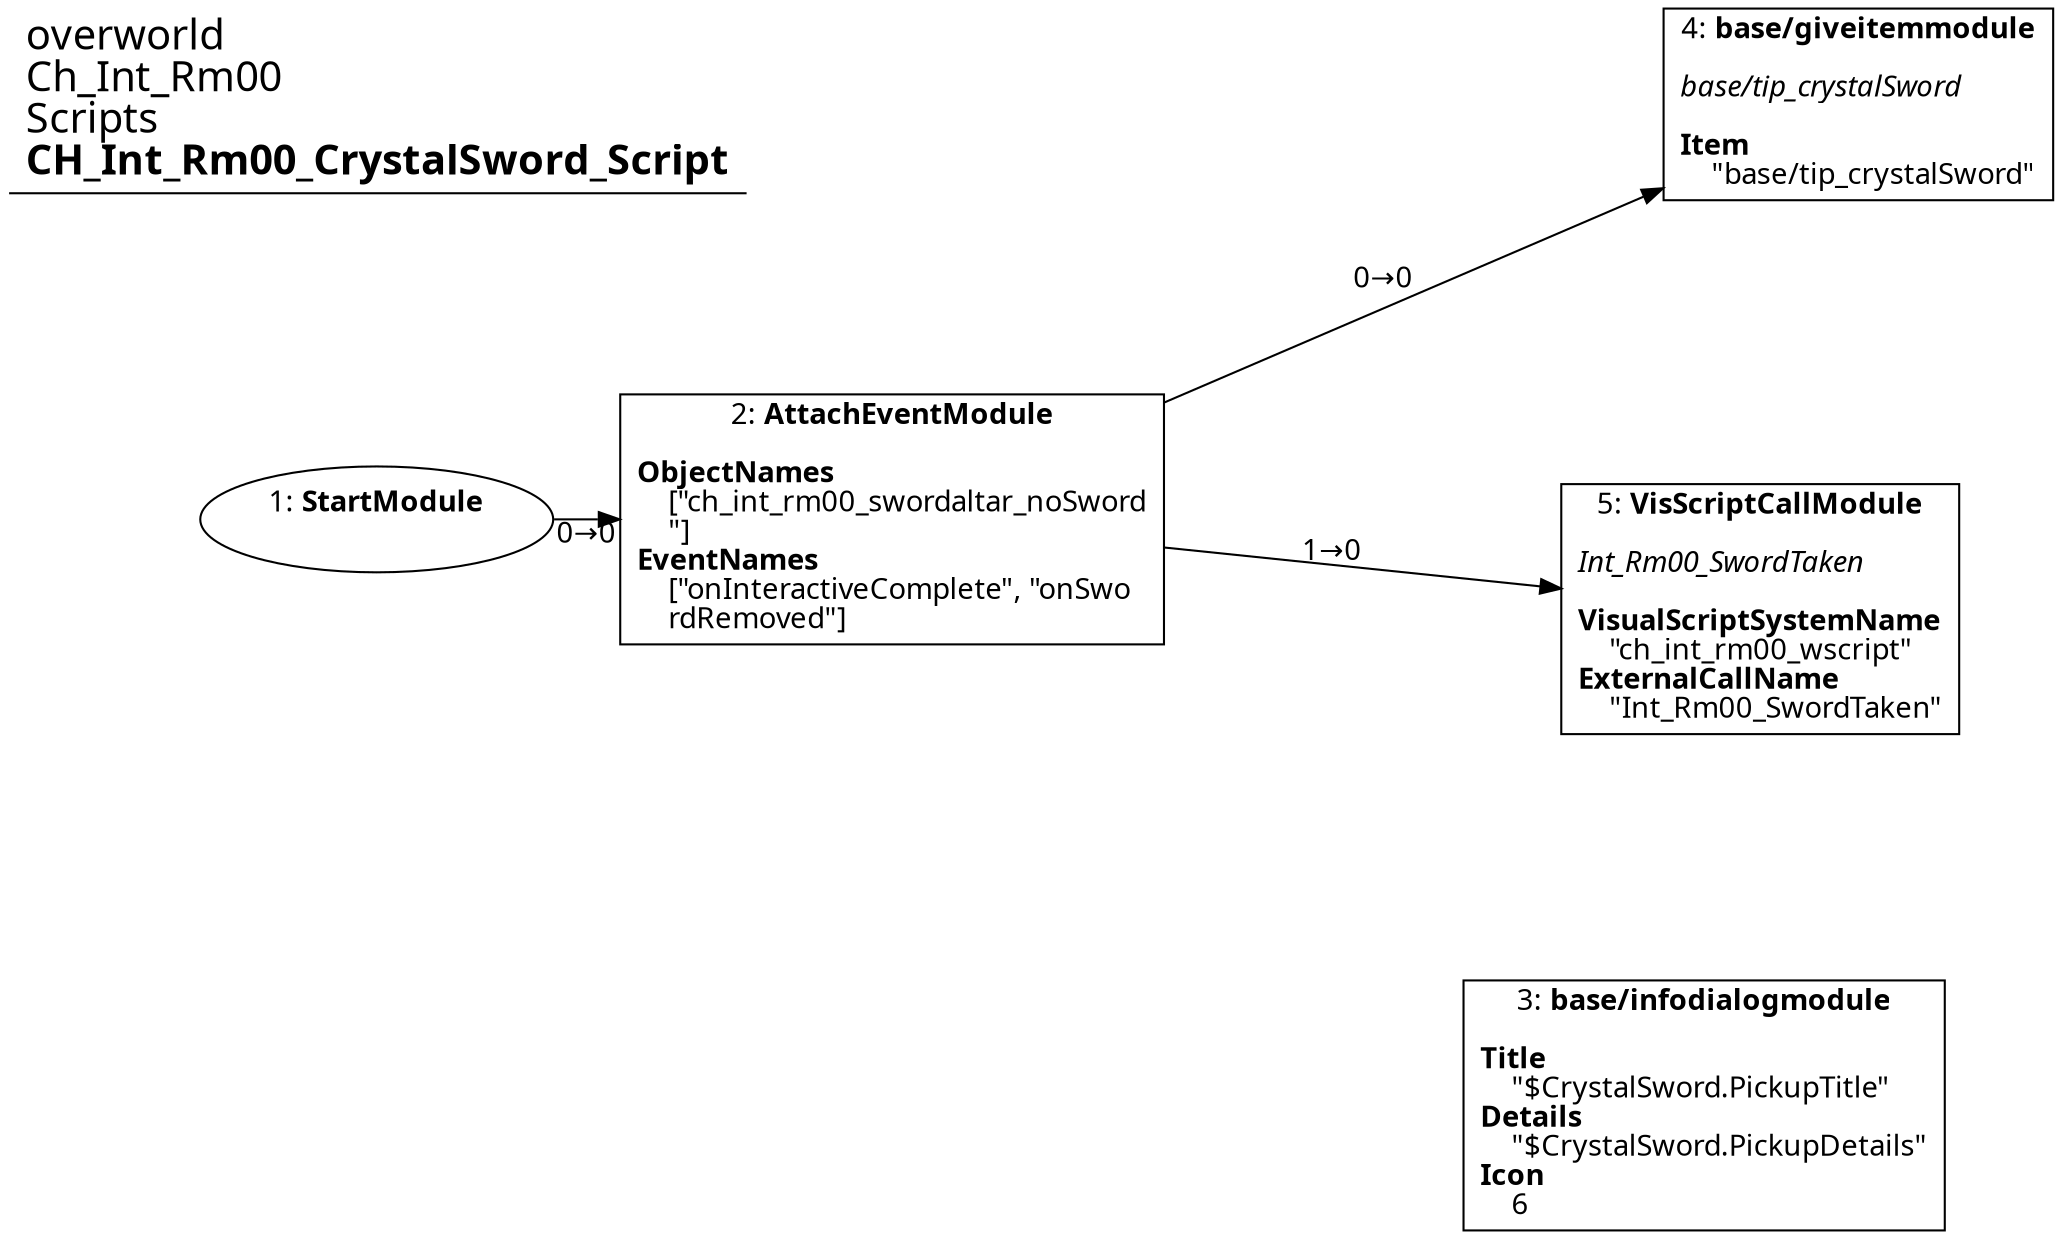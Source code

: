 digraph {
    layout = fdp;
    overlap = prism;
    sep = "+16";
    splines = spline;

    node [ shape = box ];

    graph [ fontname = "Segoe UI" ];
    node [ fontname = "Segoe UI" ];
    edge [ fontname = "Segoe UI" ];

    1 [ label = <1: <b>StartModule</b><br/><br/>> ];
    1 [ shape = oval ]
    1 [ pos = "0.083000004,-0.18300001!" ];
    1 -> 2 [ label = "0→0" ];

    2 [ label = <2: <b>AttachEventModule</b><br/><br/><b>ObjectNames</b><br align="left"/>    [&quot;ch_int_rm00_swordaltar_noSword<br align="left"/>    &quot;]<br align="left"/><b>EventNames</b><br align="left"/>    [&quot;onInteractiveComplete&quot;, &quot;onSwo<br align="left"/>    rdRemoved&quot;]<br align="left"/>> ];
    2 [ pos = "0.264,-0.18300001!" ];
    2 -> 4 [ label = "0→0" ];
    2 -> 5 [ label = "1→0" ];

    3 [ label = <3: <b>base/infodialogmodule</b><br/><br/><b>Title</b><br align="left"/>    &quot;$CrystalSword.PickupTitle&quot;<br align="left"/><b>Details</b><br align="left"/>    &quot;$CrystalSword.PickupDetails&quot;<br align="left"/><b>Icon</b><br align="left"/>    6<br align="left"/>> ];
    3 [ pos = "0.555,-0.39200002!" ];

    4 [ label = <4: <b>base/giveitemmodule</b><br/><br/><i>base/tip_crystalSword<br align="left"/></i><br align="left"/><b>Item</b><br align="left"/>    &quot;base/tip_crystalSword&quot;<br align="left"/>> ];
    4 [ pos = "0.61,-0.035!" ];

    5 [ label = <5: <b>VisScriptCallModule</b><br/><br/><i>Int_Rm00_SwordTaken<br align="left"/></i><br align="left"/><b>VisualScriptSystemName</b><br align="left"/>    &quot;ch_int_rm00_wscript&quot;<br align="left"/><b>ExternalCallName</b><br align="left"/>    &quot;Int_Rm00_SwordTaken&quot;<br align="left"/>> ];
    5 [ pos = "0.57500005,-0.215!" ];

    title [ pos = "0.082,-0.034!" ];
    title [ shape = underline ];
    title [ label = <<font point-size="20">overworld<br align="left"/>Ch_Int_Rm00<br align="left"/>Scripts<br align="left"/><b>CH_Int_Rm00_CrystalSword_Script</b><br align="left"/></font>> ];
}
